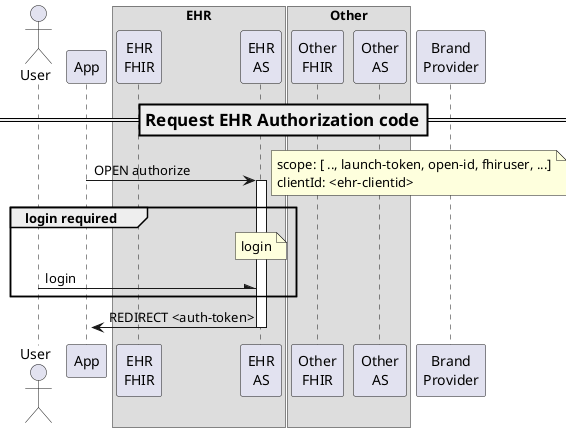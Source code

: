 @startuml

actor User
participant "App" as App
box EHR
    participant  "EHR\nFHIR" as EhrFHIR
    participant  "EHR\nAS" as EhrAS
end box
box Other
    participant  "Other\nFHIR" as OtherFHIR
    participant  "Other\nAS" as OtherAS
end box
participant  "Brand\nProvider" as BrandProvider

=== Request EHR Authorization code ==
EhrAS <- App --: OPEN authorize
    note right
     scope: [ .., launch-token, open-id, fhiruser, ...]
     clientId: <ehr-clientid>
    end note
    activate EhrAS
    group login required
        note over EhrAS: login
        User -\ EhrAS: login
end
App <- EhrAS --: REDIRECT <auth-token>
activate App


@enduml